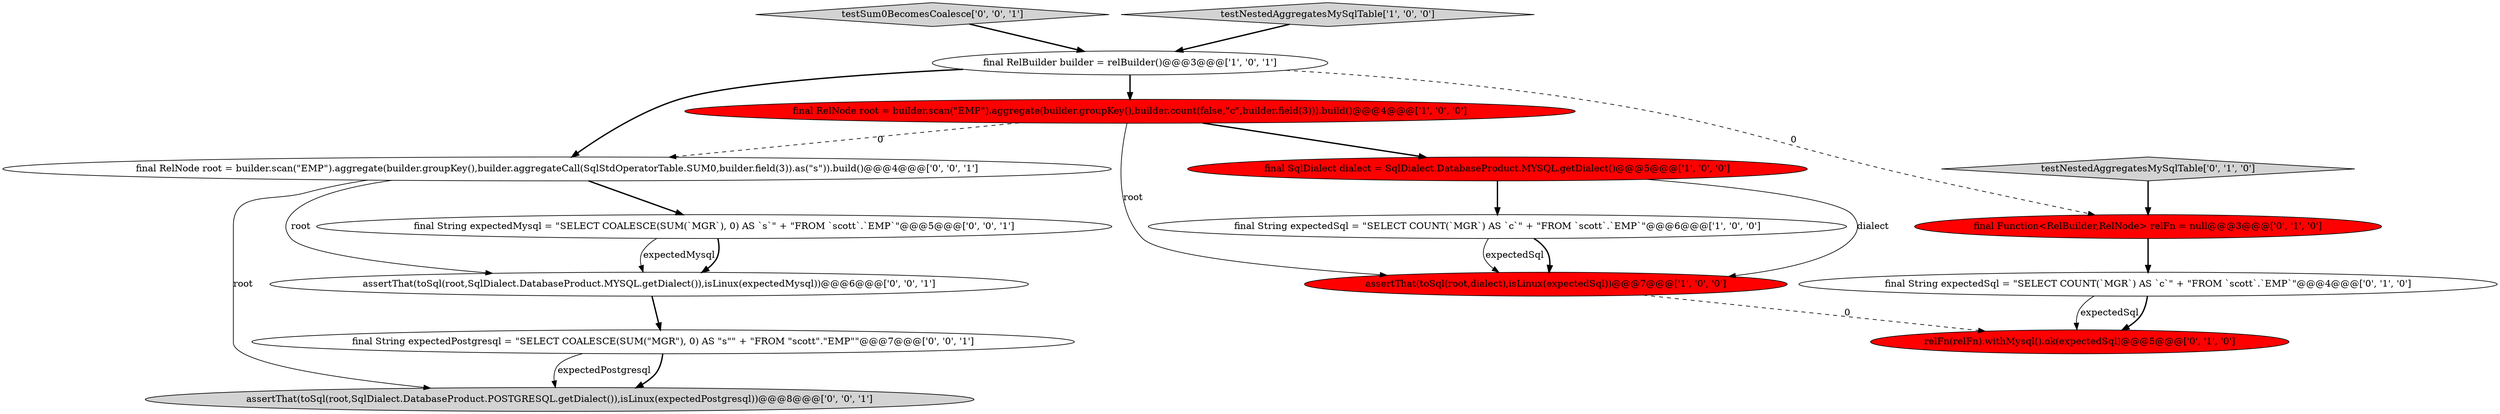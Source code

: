 digraph {
10 [style = filled, label = "final String expectedMysql = \"SELECT COALESCE(SUM(`MGR`), 0) AS `s`\" + \"FROM `scott`.`EMP`\"@@@5@@@['0', '0', '1']", fillcolor = white, shape = ellipse image = "AAA0AAABBB3BBB"];
2 [style = filled, label = "final SqlDialect dialect = SqlDialect.DatabaseProduct.MYSQL.getDialect()@@@5@@@['1', '0', '0']", fillcolor = red, shape = ellipse image = "AAA1AAABBB1BBB"];
3 [style = filled, label = "assertThat(toSql(root,dialect),isLinux(expectedSql))@@@7@@@['1', '0', '0']", fillcolor = red, shape = ellipse image = "AAA1AAABBB1BBB"];
6 [style = filled, label = "relFn(relFn).withMysql().ok(expectedSql)@@@5@@@['0', '1', '0']", fillcolor = red, shape = ellipse image = "AAA1AAABBB2BBB"];
13 [style = filled, label = "assertThat(toSql(root,SqlDialect.DatabaseProduct.POSTGRESQL.getDialect()),isLinux(expectedPostgresql))@@@8@@@['0', '0', '1']", fillcolor = lightgray, shape = ellipse image = "AAA0AAABBB3BBB"];
1 [style = filled, label = "final RelNode root = builder.scan(\"EMP\").aggregate(builder.groupKey(),builder.count(false,\"c\",builder.field(3))).build()@@@4@@@['1', '0', '0']", fillcolor = red, shape = ellipse image = "AAA1AAABBB1BBB"];
4 [style = filled, label = "final RelBuilder builder = relBuilder()@@@3@@@['1', '0', '1']", fillcolor = white, shape = ellipse image = "AAA0AAABBB1BBB"];
7 [style = filled, label = "final Function<RelBuilder,RelNode> relFn = null@@@3@@@['0', '1', '0']", fillcolor = red, shape = ellipse image = "AAA1AAABBB2BBB"];
12 [style = filled, label = "testSum0BecomesCoalesce['0', '0', '1']", fillcolor = lightgray, shape = diamond image = "AAA0AAABBB3BBB"];
8 [style = filled, label = "final String expectedSql = \"SELECT COUNT(`MGR`) AS `c`\" + \"FROM `scott`.`EMP`\"@@@4@@@['0', '1', '0']", fillcolor = white, shape = ellipse image = "AAA0AAABBB2BBB"];
15 [style = filled, label = "final String expectedPostgresql = \"SELECT COALESCE(SUM(\"MGR\"), 0) AS \"s\"\" + \"FROM \"scott\".\"EMP\"\"@@@7@@@['0', '0', '1']", fillcolor = white, shape = ellipse image = "AAA0AAABBB3BBB"];
5 [style = filled, label = "final String expectedSql = \"SELECT COUNT(`MGR`) AS `c`\" + \"FROM `scott`.`EMP`\"@@@6@@@['1', '0', '0']", fillcolor = white, shape = ellipse image = "AAA0AAABBB1BBB"];
14 [style = filled, label = "final RelNode root = builder.scan(\"EMP\").aggregate(builder.groupKey(),builder.aggregateCall(SqlStdOperatorTable.SUM0,builder.field(3)).as(\"s\")).build()@@@4@@@['0', '0', '1']", fillcolor = white, shape = ellipse image = "AAA0AAABBB3BBB"];
11 [style = filled, label = "assertThat(toSql(root,SqlDialect.DatabaseProduct.MYSQL.getDialect()),isLinux(expectedMysql))@@@6@@@['0', '0', '1']", fillcolor = white, shape = ellipse image = "AAA0AAABBB3BBB"];
0 [style = filled, label = "testNestedAggregatesMySqlTable['1', '0', '0']", fillcolor = lightgray, shape = diamond image = "AAA0AAABBB1BBB"];
9 [style = filled, label = "testNestedAggregatesMySqlTable['0', '1', '0']", fillcolor = lightgray, shape = diamond image = "AAA0AAABBB2BBB"];
5->3 [style = bold, label=""];
14->11 [style = solid, label="root"];
4->14 [style = bold, label=""];
15->13 [style = bold, label=""];
3->6 [style = dashed, label="0"];
1->14 [style = dashed, label="0"];
8->6 [style = solid, label="expectedSql"];
2->3 [style = solid, label="dialect"];
14->10 [style = bold, label=""];
8->6 [style = bold, label=""];
9->7 [style = bold, label=""];
7->8 [style = bold, label=""];
11->15 [style = bold, label=""];
12->4 [style = bold, label=""];
10->11 [style = solid, label="expectedMysql"];
0->4 [style = bold, label=""];
5->3 [style = solid, label="expectedSql"];
4->7 [style = dashed, label="0"];
15->13 [style = solid, label="expectedPostgresql"];
1->2 [style = bold, label=""];
4->1 [style = bold, label=""];
1->3 [style = solid, label="root"];
14->13 [style = solid, label="root"];
2->5 [style = bold, label=""];
10->11 [style = bold, label=""];
}
